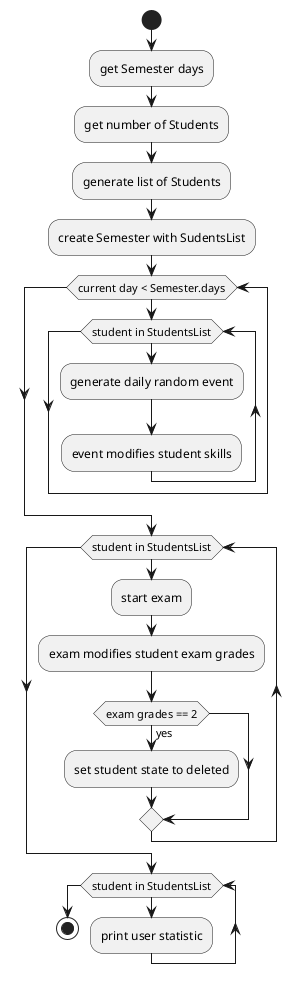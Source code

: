 @startuml
'https://plantuml.com/activity-diagram-beta

start
:get Semester days;
:get number of Students;
:generate list of Students;
:create Semester with SudentsList;
while (current day < Semester.days)
    while (student in StudentsList)
        :generate daily random event;
        :event modifies student skills;
    endwhile
endwhile
while (student in StudentsList)
    :start exam;
    :exam modifies student exam grades;
    if (exam grades == 2) then (yes)
        :set student state to deleted;
    endif
endwhile

while (student in StudentsList)
    :print user statistic;
endwhile

stop
@enduml
